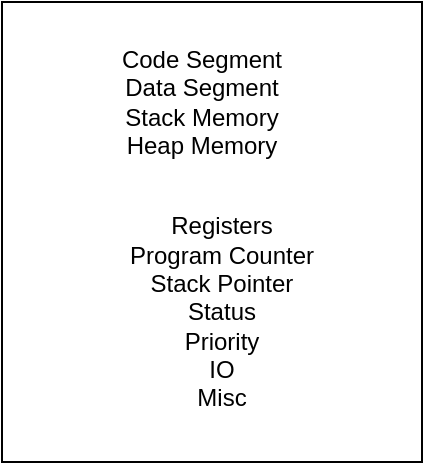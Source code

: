 <mxfile>
    <diagram id="laWtfhdTWHddPDzTx0p3" name="Page-1">
        <mxGraphModel dx="772" dy="237" grid="1" gridSize="10" guides="1" tooltips="1" connect="1" arrows="1" fold="1" page="1" pageScale="1" pageWidth="827" pageHeight="1169" math="0" shadow="0">
            <root>
                <mxCell id="0"/>
                <mxCell id="1" parent="0"/>
                <mxCell id="2" value="" style="whiteSpace=wrap;html=1;" vertex="1" parent="1">
                    <mxGeometry x="80" y="20" width="210" height="230" as="geometry"/>
                </mxCell>
                <mxCell id="3" value="Code Segment&lt;br&gt;Data Segment&lt;br&gt;Stack Memory&lt;br&gt;Heap Memory&lt;br&gt;" style="text;strokeColor=none;align=center;fillColor=none;html=1;verticalAlign=middle;whiteSpace=wrap;rounded=0;" vertex="1" parent="1">
                    <mxGeometry x="120" y="40" width="120" height="60" as="geometry"/>
                </mxCell>
                <mxCell id="4" value="Registers&lt;br&gt;Program Counter&lt;br&gt;Stack Pointer&lt;br&gt;Status&lt;br&gt;Priority&lt;br&gt;IO&lt;br&gt;Misc" style="text;strokeColor=none;align=center;fillColor=none;html=1;verticalAlign=middle;whiteSpace=wrap;rounded=0;" vertex="1" parent="1">
                    <mxGeometry x="140" y="130" width="100" height="90" as="geometry"/>
                </mxCell>
            </root>
        </mxGraphModel>
    </diagram>
</mxfile>